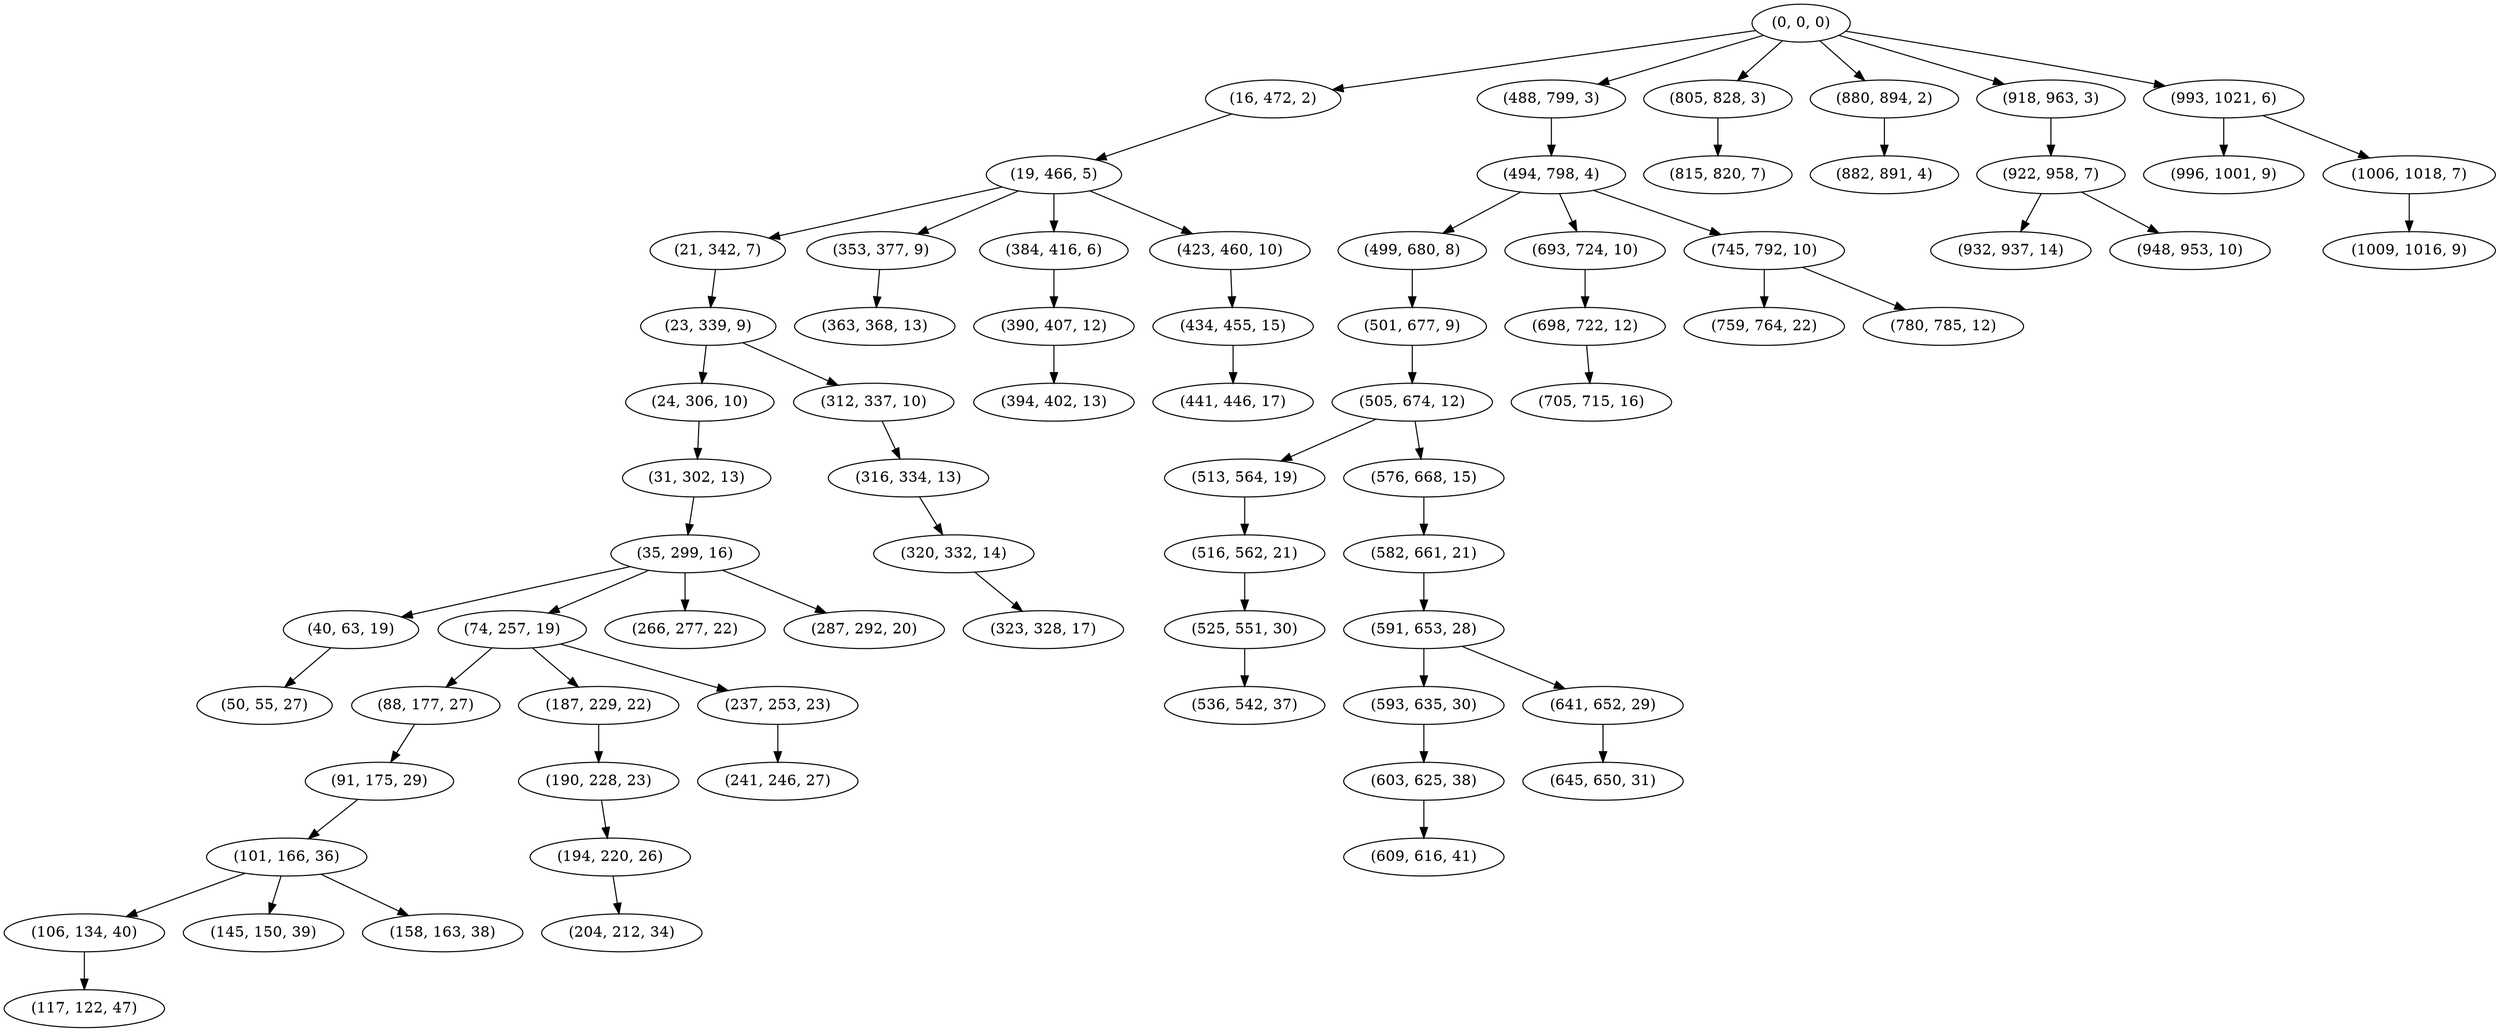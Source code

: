 digraph tree {
    "(0, 0, 0)";
    "(16, 472, 2)";
    "(19, 466, 5)";
    "(21, 342, 7)";
    "(23, 339, 9)";
    "(24, 306, 10)";
    "(31, 302, 13)";
    "(35, 299, 16)";
    "(40, 63, 19)";
    "(50, 55, 27)";
    "(74, 257, 19)";
    "(88, 177, 27)";
    "(91, 175, 29)";
    "(101, 166, 36)";
    "(106, 134, 40)";
    "(117, 122, 47)";
    "(145, 150, 39)";
    "(158, 163, 38)";
    "(187, 229, 22)";
    "(190, 228, 23)";
    "(194, 220, 26)";
    "(204, 212, 34)";
    "(237, 253, 23)";
    "(241, 246, 27)";
    "(266, 277, 22)";
    "(287, 292, 20)";
    "(312, 337, 10)";
    "(316, 334, 13)";
    "(320, 332, 14)";
    "(323, 328, 17)";
    "(353, 377, 9)";
    "(363, 368, 13)";
    "(384, 416, 6)";
    "(390, 407, 12)";
    "(394, 402, 13)";
    "(423, 460, 10)";
    "(434, 455, 15)";
    "(441, 446, 17)";
    "(488, 799, 3)";
    "(494, 798, 4)";
    "(499, 680, 8)";
    "(501, 677, 9)";
    "(505, 674, 12)";
    "(513, 564, 19)";
    "(516, 562, 21)";
    "(525, 551, 30)";
    "(536, 542, 37)";
    "(576, 668, 15)";
    "(582, 661, 21)";
    "(591, 653, 28)";
    "(593, 635, 30)";
    "(603, 625, 38)";
    "(609, 616, 41)";
    "(641, 652, 29)";
    "(645, 650, 31)";
    "(693, 724, 10)";
    "(698, 722, 12)";
    "(705, 715, 16)";
    "(745, 792, 10)";
    "(759, 764, 22)";
    "(780, 785, 12)";
    "(805, 828, 3)";
    "(815, 820, 7)";
    "(880, 894, 2)";
    "(882, 891, 4)";
    "(918, 963, 3)";
    "(922, 958, 7)";
    "(932, 937, 14)";
    "(948, 953, 10)";
    "(993, 1021, 6)";
    "(996, 1001, 9)";
    "(1006, 1018, 7)";
    "(1009, 1016, 9)";
    "(0, 0, 0)" -> "(16, 472, 2)";
    "(0, 0, 0)" -> "(488, 799, 3)";
    "(0, 0, 0)" -> "(805, 828, 3)";
    "(0, 0, 0)" -> "(880, 894, 2)";
    "(0, 0, 0)" -> "(918, 963, 3)";
    "(0, 0, 0)" -> "(993, 1021, 6)";
    "(16, 472, 2)" -> "(19, 466, 5)";
    "(19, 466, 5)" -> "(21, 342, 7)";
    "(19, 466, 5)" -> "(353, 377, 9)";
    "(19, 466, 5)" -> "(384, 416, 6)";
    "(19, 466, 5)" -> "(423, 460, 10)";
    "(21, 342, 7)" -> "(23, 339, 9)";
    "(23, 339, 9)" -> "(24, 306, 10)";
    "(23, 339, 9)" -> "(312, 337, 10)";
    "(24, 306, 10)" -> "(31, 302, 13)";
    "(31, 302, 13)" -> "(35, 299, 16)";
    "(35, 299, 16)" -> "(40, 63, 19)";
    "(35, 299, 16)" -> "(74, 257, 19)";
    "(35, 299, 16)" -> "(266, 277, 22)";
    "(35, 299, 16)" -> "(287, 292, 20)";
    "(40, 63, 19)" -> "(50, 55, 27)";
    "(74, 257, 19)" -> "(88, 177, 27)";
    "(74, 257, 19)" -> "(187, 229, 22)";
    "(74, 257, 19)" -> "(237, 253, 23)";
    "(88, 177, 27)" -> "(91, 175, 29)";
    "(91, 175, 29)" -> "(101, 166, 36)";
    "(101, 166, 36)" -> "(106, 134, 40)";
    "(101, 166, 36)" -> "(145, 150, 39)";
    "(101, 166, 36)" -> "(158, 163, 38)";
    "(106, 134, 40)" -> "(117, 122, 47)";
    "(187, 229, 22)" -> "(190, 228, 23)";
    "(190, 228, 23)" -> "(194, 220, 26)";
    "(194, 220, 26)" -> "(204, 212, 34)";
    "(237, 253, 23)" -> "(241, 246, 27)";
    "(312, 337, 10)" -> "(316, 334, 13)";
    "(316, 334, 13)" -> "(320, 332, 14)";
    "(320, 332, 14)" -> "(323, 328, 17)";
    "(353, 377, 9)" -> "(363, 368, 13)";
    "(384, 416, 6)" -> "(390, 407, 12)";
    "(390, 407, 12)" -> "(394, 402, 13)";
    "(423, 460, 10)" -> "(434, 455, 15)";
    "(434, 455, 15)" -> "(441, 446, 17)";
    "(488, 799, 3)" -> "(494, 798, 4)";
    "(494, 798, 4)" -> "(499, 680, 8)";
    "(494, 798, 4)" -> "(693, 724, 10)";
    "(494, 798, 4)" -> "(745, 792, 10)";
    "(499, 680, 8)" -> "(501, 677, 9)";
    "(501, 677, 9)" -> "(505, 674, 12)";
    "(505, 674, 12)" -> "(513, 564, 19)";
    "(505, 674, 12)" -> "(576, 668, 15)";
    "(513, 564, 19)" -> "(516, 562, 21)";
    "(516, 562, 21)" -> "(525, 551, 30)";
    "(525, 551, 30)" -> "(536, 542, 37)";
    "(576, 668, 15)" -> "(582, 661, 21)";
    "(582, 661, 21)" -> "(591, 653, 28)";
    "(591, 653, 28)" -> "(593, 635, 30)";
    "(591, 653, 28)" -> "(641, 652, 29)";
    "(593, 635, 30)" -> "(603, 625, 38)";
    "(603, 625, 38)" -> "(609, 616, 41)";
    "(641, 652, 29)" -> "(645, 650, 31)";
    "(693, 724, 10)" -> "(698, 722, 12)";
    "(698, 722, 12)" -> "(705, 715, 16)";
    "(745, 792, 10)" -> "(759, 764, 22)";
    "(745, 792, 10)" -> "(780, 785, 12)";
    "(805, 828, 3)" -> "(815, 820, 7)";
    "(880, 894, 2)" -> "(882, 891, 4)";
    "(918, 963, 3)" -> "(922, 958, 7)";
    "(922, 958, 7)" -> "(932, 937, 14)";
    "(922, 958, 7)" -> "(948, 953, 10)";
    "(993, 1021, 6)" -> "(996, 1001, 9)";
    "(993, 1021, 6)" -> "(1006, 1018, 7)";
    "(1006, 1018, 7)" -> "(1009, 1016, 9)";
}
